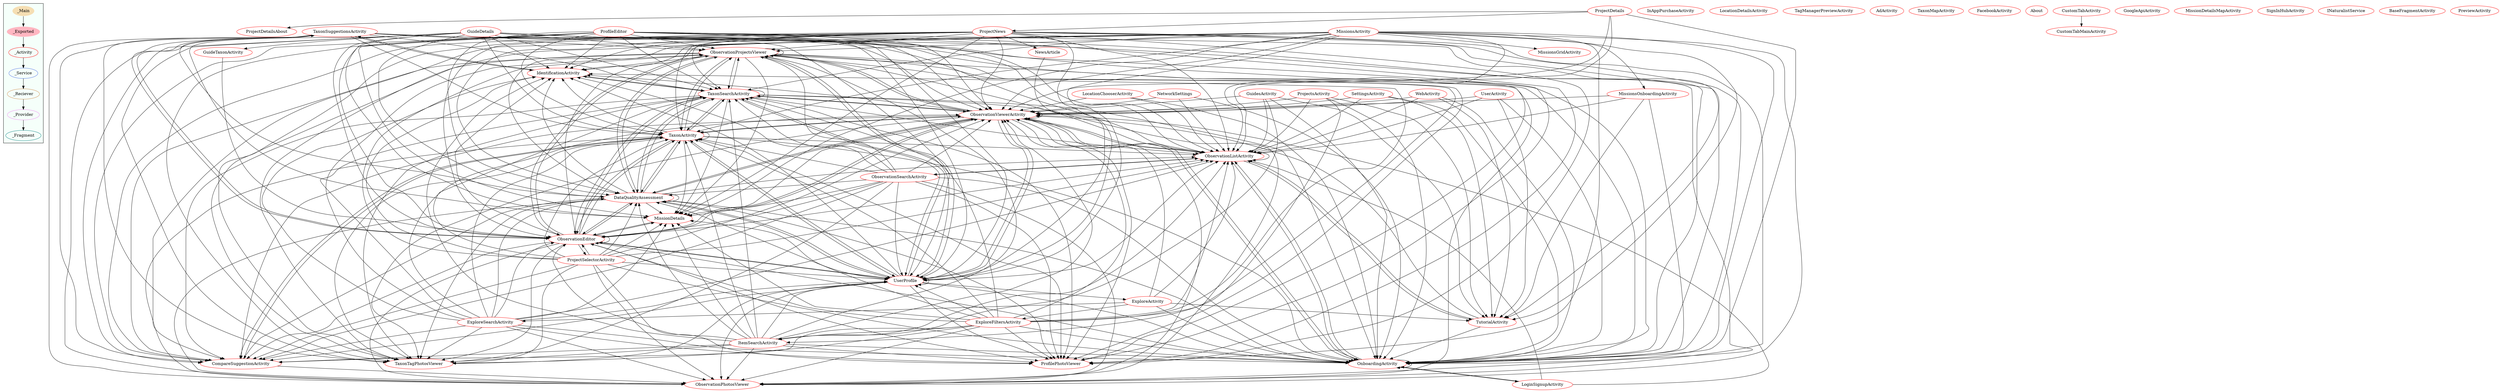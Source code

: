 digraph G {
subgraph cluster_legend{ 
bgcolor=mintcream;
_Activity[color = red];
_Service[color = royalblue];
_Provider[color = violet];
_Reciever[color = peru];
_Fragment[color = teal];
_Main[style=filled, fillcolor=wheat, color = mintcream];
_Exported[style=filled, fillcolor=lightpink, color = mintcream];
_Main -> _Exported -> _Activity -> _Service -> _Reciever -> _Provider -> _Fragment; 
}
ProfilePhotoViewer[color = red];
InAppPurchaseActivity[color = red];
TaxonSuggestionsActivity[color = red];
ObservationSearchActivity[color = red];
ObservationProjectsViewer[color = red];
ExploreFiltersActivity[color = red];
ProjectSelectorActivity[color = red];
LocationDetailsActivity[color = red];
TagManagerPreviewActivity[color = red];
IdentificationActivity[color = red];
ObservationListActivity[color = red];
AdActivity[color = red];
ProjectDetailsAbout[color = red];
TaxonMapActivity[color = red];
ProjectNews[color = red];
UserProfile[color = red];
GuideTaxonActivity[color = red];
FacebookActivity[color = red];
UserActivity[color = red];
About[color = red];
CompareSuggestionActivity[color = red];
LocationChooserActivity[color = red];
CustomTabMainActivity[color = red];
SettingsActivity[color = red];
ProjectDetails[color = red];
ExploreSearchActivity[color = red];
NewsArticle[color = red];
ItemSearchActivity[color = red];
ProjectsActivity[color = red];
ObservationEditor[color = red];
GoogleApiActivity[color = red];
OnboardingActivity[color = red];
NetworkSettings[color = red];
TutorialActivity[color = red];
LoginSignupActivity[color = red];
MissionDetailsMapActivity[color = red];
SignInHubActivity[color = red];
MissionDetails[color = red];
MissionsActivity[color = red];
ExploreActivity[color = red];
DataQualityAssessment[color = red];
GuideDetails[color = red];
CustomTabActivity[color = red];
TaxonSearchActivity[color = red];
ObservationPhotosViewer[color = red];
MissionsGridActivity[color = red];
TaxonTagPhotosViewer[color = red];
INaturalistService[color = red];
ProfileEditor[color = red];
BaseFragmentActivity[color = red];
WebActivity[color = red];
PreviewActivity[color = red];
TaxonActivity[color = red];
MissionsOnboardingActivity[color = red];
ObservationViewerActivity[color = red];
GuidesActivity[color = red];

 TaxonSuggestionsActivity -> ObservationProjectsViewer
 TaxonSuggestionsActivity -> MissionDetails
 TaxonSuggestionsActivity -> OnboardingActivity
 TaxonSuggestionsActivity -> IdentificationActivity
 TaxonSuggestionsActivity -> ObservationViewerActivity
 TaxonSuggestionsActivity -> DataQualityAssessment
 TaxonSuggestionsActivity -> TaxonActivity
 TaxonSuggestionsActivity -> TaxonSearchActivity
 TaxonSuggestionsActivity -> ObservationPhotosViewer
 TaxonSuggestionsActivity -> ObservationListActivity
 TaxonSuggestionsActivity -> ProfilePhotoViewer
 TaxonSuggestionsActivity -> UserProfile
 TaxonSuggestionsActivity -> TaxonTagPhotosViewer
 TaxonSuggestionsActivity -> ObservationEditor
 TaxonSuggestionsActivity -> CompareSuggestionActivity
 ObservationSearchActivity -> TaxonSearchActivity
 ObservationSearchActivity -> OnboardingActivity
 ObservationSearchActivity -> ObservationProjectsViewer
 ObservationSearchActivity -> MissionDetails
 ObservationSearchActivity -> CompareSuggestionActivity
 ObservationSearchActivity -> ProfilePhotoViewer
 ObservationSearchActivity -> ObservationListActivity
 ObservationSearchActivity -> DataQualityAssessment
 ObservationSearchActivity -> ObservationEditor
 ObservationSearchActivity -> TaxonTagPhotosViewer
 ObservationSearchActivity -> UserProfile
 ObservationSearchActivity -> TaxonActivity
 ObservationSearchActivity -> ObservationViewerActivity
 ObservationSearchActivity -> IdentificationActivity
 ObservationSearchActivity -> ObservationPhotosViewer
 ObservationProjectsViewer -> DataQualityAssessment
 ObservationProjectsViewer -> IdentificationActivity
 ObservationProjectsViewer -> UserProfile
 ObservationProjectsViewer -> TaxonTagPhotosViewer
 ObservationProjectsViewer -> TaxonActivity
 ObservationProjectsViewer -> ProfilePhotoViewer
 ObservationProjectsViewer -> ObservationProjectsViewer
 ObservationProjectsViewer -> CompareSuggestionActivity
 ObservationProjectsViewer -> OnboardingActivity
 ObservationProjectsViewer -> TaxonSearchActivity
 ObservationProjectsViewer -> ObservationPhotosViewer
 ObservationProjectsViewer -> ObservationEditor
 ObservationProjectsViewer -> MissionDetails
 ObservationProjectsViewer -> ObservationListActivity
 ObservationProjectsViewer -> ObservationViewerActivity
 ExploreFiltersActivity -> OnboardingActivity
 ExploreFiltersActivity -> CompareSuggestionActivity
 ExploreFiltersActivity -> ObservationViewerActivity
 ExploreFiltersActivity -> ObservationEditor
 ExploreFiltersActivity -> IdentificationActivity
 ExploreFiltersActivity -> DataQualityAssessment
 ExploreFiltersActivity -> TaxonActivity
 ExploreFiltersActivity -> ProfilePhotoViewer
 ExploreFiltersActivity -> TaxonTagPhotosViewer
 ExploreFiltersActivity -> ObservationProjectsViewer
 ExploreFiltersActivity -> MissionDetails
 ExploreFiltersActivity -> UserProfile
 ExploreFiltersActivity -> ItemSearchActivity
 ExploreFiltersActivity -> TaxonSearchActivity
 ExploreFiltersActivity -> ObservationListActivity
 ExploreFiltersActivity -> ObservationPhotosViewer
 ProjectSelectorActivity -> TaxonSearchActivity
 ProjectSelectorActivity -> ObservationPhotosViewer
 ProjectSelectorActivity -> CompareSuggestionActivity
 ProjectSelectorActivity -> MissionDetails
 ProjectSelectorActivity -> ObservationViewerActivity
 ProjectSelectorActivity -> ObservationEditor
 ProjectSelectorActivity -> TaxonTagPhotosViewer
 ProjectSelectorActivity -> DataQualityAssessment
 ProjectSelectorActivity -> ObservationListActivity
 ProjectSelectorActivity -> IdentificationActivity
 ProjectSelectorActivity -> ProfilePhotoViewer
 ProjectSelectorActivity -> ObservationProjectsViewer
 ProjectSelectorActivity -> TaxonActivity
 ProjectSelectorActivity -> UserProfile
 ProjectSelectorActivity -> OnboardingActivity
 IdentificationActivity -> TaxonSearchActivity
 IdentificationActivity -> TaxonSuggestionsActivity
 ObservationListActivity -> ObservationSearchActivity
 ObservationListActivity -> ObservationListActivity
 ObservationListActivity -> TutorialActivity
 ObservationListActivity -> ObservationViewerActivity
 ObservationListActivity -> OnboardingActivity
 ProjectNews -> ObservationProjectsViewer
 ProjectNews -> MissionDetails
 ProjectNews -> TaxonActivity
 ProjectNews -> NewsArticle
 ProjectNews -> IdentificationActivity
 ProjectNews -> ObservationPhotosViewer
 ProjectNews -> TaxonSearchActivity
 ProjectNews -> ObservationViewerActivity
 ProjectNews -> DataQualityAssessment
 ProjectNews -> ObservationListActivity
 ProjectNews -> ObservationEditor
 ProjectNews -> UserProfile
 ProjectNews -> ProfilePhotoViewer
 ProjectNews -> TaxonTagPhotosViewer
 ProjectNews -> OnboardingActivity
 ProjectNews -> CompareSuggestionActivity
 ProjectNews -> TutorialActivity
 UserProfile -> TaxonActivity
 UserProfile -> ExploreActivity
 UserProfile -> ObservationProjectsViewer
 UserProfile -> MissionDetails
 UserProfile -> ProfilePhotoViewer
 UserProfile -> ObservationListActivity
 UserProfile -> TaxonSearchActivity
 UserProfile -> ObservationEditor
 UserProfile -> IdentificationActivity
 UserProfile -> ObservationViewerActivity
 UserProfile -> DataQualityAssessment
 UserProfile -> ObservationPhotosViewer
 UserProfile -> OnboardingActivity
 UserProfile -> CompareSuggestionActivity
 UserProfile -> UserProfile
 UserProfile -> TaxonTagPhotosViewer
 GuideTaxonActivity -> ObservationEditor
 UserActivity -> ObservationViewerActivity
 UserActivity -> OnboardingActivity
 UserActivity -> ObservationListActivity
 UserActivity -> TutorialActivity
 CompareSuggestionActivity -> ObservationPhotosViewer
 CompareSuggestionActivity -> TaxonActivity
 LocationChooserActivity -> OnboardingActivity
 LocationChooserActivity -> ObservationViewerActivity
 LocationChooserActivity -> ObservationListActivity
 SettingsActivity -> OnboardingActivity
 SettingsActivity -> ObservationViewerActivity
 SettingsActivity -> TutorialActivity
 SettingsActivity -> ObservationListActivity
 ProjectDetails -> ProjectDetailsAbout
 ProjectDetails -> ObservationListActivity
 ProjectDetails -> OnboardingActivity
 ProjectDetails -> ObservationViewerActivity
 ProjectDetails -> ProjectNews
 ExploreSearchActivity -> ObservationProjectsViewer
 ExploreSearchActivity -> MissionDetails
 ExploreSearchActivity -> TaxonSearchActivity
 ExploreSearchActivity -> ObservationViewerActivity
 ExploreSearchActivity -> ObservationPhotosViewer
 ExploreSearchActivity -> IdentificationActivity
 ExploreSearchActivity -> DataQualityAssessment
 ExploreSearchActivity -> ObservationEditor
 ExploreSearchActivity -> UserProfile
 ExploreSearchActivity -> ObservationListActivity
 ExploreSearchActivity -> ProfilePhotoViewer
 ExploreSearchActivity -> CompareSuggestionActivity
 ExploreSearchActivity -> OnboardingActivity
 ExploreSearchActivity -> TaxonActivity
 ExploreSearchActivity -> TaxonTagPhotosViewer
 NewsArticle -> UserProfile
 ItemSearchActivity -> ObservationProjectsViewer
 ItemSearchActivity -> MissionDetails
 ItemSearchActivity -> TaxonActivity
 ItemSearchActivity -> CompareSuggestionActivity
 ItemSearchActivity -> OnboardingActivity
 ItemSearchActivity -> UserProfile
 ItemSearchActivity -> TaxonTagPhotosViewer
 ItemSearchActivity -> ObservationEditor
 ItemSearchActivity -> ProfilePhotoViewer
 ItemSearchActivity -> DataQualityAssessment
 ItemSearchActivity -> IdentificationActivity
 ItemSearchActivity -> TaxonSearchActivity
 ItemSearchActivity -> ObservationPhotosViewer
 ItemSearchActivity -> ObservationListActivity
 ItemSearchActivity -> ObservationViewerActivity
 ProjectsActivity -> ObservationListActivity
 ProjectsActivity -> OnboardingActivity
 ProjectsActivity -> TutorialActivity
 ProjectsActivity -> ObservationViewerActivity
 ProjectsActivity -> ItemSearchActivity
 ObservationEditor -> OnboardingActivity
 ObservationEditor -> CompareSuggestionActivity
 ObservationEditor -> ProjectSelectorActivity
 ObservationEditor -> ObservationEditor
 ObservationEditor -> MissionDetails
 ObservationEditor -> ObservationListActivity
 ObservationEditor -> ObservationViewerActivity
 ObservationEditor -> ObservationPhotosViewer
 ObservationEditor -> TaxonSearchActivity
 ObservationEditor -> IdentificationActivity
 ObservationEditor -> DataQualityAssessment
 ObservationEditor -> TaxonTagPhotosViewer
 ObservationEditor -> UserProfile
 ObservationEditor -> ProfilePhotoViewer
 ObservationEditor -> TaxonActivity
 ObservationEditor -> ObservationProjectsViewer
 ObservationEditor -> TaxonSuggestionsActivity
 OnboardingActivity -> LoginSignupActivity
 OnboardingActivity -> OnboardingActivity
 OnboardingActivity -> ObservationViewerActivity
 OnboardingActivity -> ObservationListActivity
 NetworkSettings -> ObservationViewerActivity
 NetworkSettings -> OnboardingActivity
 NetworkSettings -> ObservationListActivity
 TutorialActivity -> ObservationViewerActivity
 TutorialActivity -> OnboardingActivity
 TutorialActivity -> ObservationListActivity
 LoginSignupActivity -> OnboardingActivity
 LoginSignupActivity -> ObservationViewerActivity
 LoginSignupActivity -> ObservationListActivity
 MissionDetails -> ObservationEditor
 MissionsActivity -> ObservationPhotosViewer
 MissionsActivity -> OnboardingActivity
 MissionsActivity -> CompareSuggestionActivity
 MissionsActivity -> TutorialActivity
 MissionsActivity -> ObservationProjectsViewer
 MissionsActivity -> IdentificationActivity
 MissionsActivity -> TaxonTagPhotosViewer
 MissionsActivity -> MissionsOnboardingActivity
 MissionsActivity -> UserProfile
 MissionsActivity -> TaxonActivity
 MissionsActivity -> MissionsGridActivity
 MissionsActivity -> ProfilePhotoViewer
 MissionsActivity -> MissionDetails
 MissionsActivity -> ObservationEditor
 MissionsActivity -> ObservationListActivity
 MissionsActivity -> TaxonSearchActivity
 MissionsActivity -> ObservationViewerActivity
 MissionsActivity -> DataQualityAssessment
 ExploreActivity -> OnboardingActivity
 ExploreActivity -> ExploreFiltersActivity
 ExploreActivity -> TutorialActivity
 ExploreActivity -> ExploreSearchActivity
 ExploreActivity -> ObservationViewerActivity
 ExploreActivity -> ObservationListActivity
 DataQualityAssessment -> TaxonTagPhotosViewer
 DataQualityAssessment -> ObservationProjectsViewer
 DataQualityAssessment -> MissionDetails
 DataQualityAssessment -> TaxonActivity
 DataQualityAssessment -> ProfilePhotoViewer
 DataQualityAssessment -> UserProfile
 DataQualityAssessment -> ObservationViewerActivity
 DataQualityAssessment -> ObservationPhotosViewer
 DataQualityAssessment -> OnboardingActivity
 DataQualityAssessment -> CompareSuggestionActivity
 DataQualityAssessment -> ObservationEditor
 DataQualityAssessment -> DataQualityAssessment
 DataQualityAssessment -> TaxonSearchActivity
 DataQualityAssessment -> IdentificationActivity
 DataQualityAssessment -> ObservationListActivity
 GuideDetails -> ObservationPhotosViewer
 GuideDetails -> OnboardingActivity
 GuideDetails -> CompareSuggestionActivity
 GuideDetails -> ObservationProjectsViewer
 GuideDetails -> IdentificationActivity
 GuideDetails -> TaxonTagPhotosViewer
 GuideDetails -> UserProfile
 GuideDetails -> TaxonActivity
 GuideDetails -> ProfilePhotoViewer
 GuideDetails -> ObservationEditor
 GuideDetails -> MissionDetails
 GuideDetails -> GuideTaxonActivity
 GuideDetails -> ObservationListActivity
 GuideDetails -> TaxonSearchActivity
 GuideDetails -> ObservationViewerActivity
 GuideDetails -> DataQualityAssessment
 CustomTabActivity -> CustomTabMainActivity
 TaxonSearchActivity -> TaxonSearchActivity
 TaxonSearchActivity -> CompareSuggestionActivity
 TaxonSearchActivity -> TaxonActivity
 TaxonSearchActivity -> TaxonTagPhotosViewer
 TaxonSearchActivity -> ObservationProjectsViewer
 TaxonSearchActivity -> UserProfile
 TaxonSearchActivity -> OnboardingActivity
 TaxonSearchActivity -> ProfilePhotoViewer
 TaxonSearchActivity -> ObservationListActivity
 TaxonSearchActivity -> ObservationViewerActivity
 TaxonSearchActivity -> ObservationPhotosViewer
 TaxonSearchActivity -> IdentificationActivity
 TaxonSearchActivity -> DataQualityAssessment
 TaxonSearchActivity -> MissionDetails
 TaxonSearchActivity -> ObservationEditor
 ProfileEditor -> TaxonActivity
 ProfileEditor -> ObservationProjectsViewer
 ProfileEditor -> MissionDetails
 ProfileEditor -> UserProfile
 ProfileEditor -> TaxonTagPhotosViewer
 ProfileEditor -> ObservationPhotosViewer
 ProfileEditor -> CompareSuggestionActivity
 ProfileEditor -> ObservationEditor
 ProfileEditor -> OnboardingActivity
 ProfileEditor -> ProfilePhotoViewer
 ProfileEditor -> TaxonSearchActivity
 ProfileEditor -> IdentificationActivity
 ProfileEditor -> ObservationViewerActivity
 ProfileEditor -> ObservationListActivity
 ProfileEditor -> DataQualityAssessment
 WebActivity -> ObservationListActivity
 WebActivity -> OnboardingActivity
 WebActivity -> TutorialActivity
 WebActivity -> ObservationViewerActivity
 TaxonActivity -> ObservationProjectsViewer
 TaxonActivity -> MissionDetails
 TaxonActivity -> TaxonSearchActivity
 TaxonActivity -> IdentificationActivity
 TaxonActivity -> DataQualityAssessment
 TaxonActivity -> CompareSuggestionActivity
 TaxonActivity -> ProfilePhotoViewer
 TaxonActivity -> ObservationEditor
 TaxonActivity -> ObservationPhotosViewer
 TaxonActivity -> ObservationViewerActivity
 TaxonActivity -> ObservationListActivity
 TaxonActivity -> TaxonTagPhotosViewer
 TaxonActivity -> OnboardingActivity
 TaxonActivity -> UserProfile
 TaxonActivity -> TaxonActivity
 MissionsOnboardingActivity -> TutorialActivity
 MissionsOnboardingActivity -> ObservationViewerActivity
 MissionsOnboardingActivity -> ObservationListActivity
 MissionsOnboardingActivity -> OnboardingActivity
 ObservationViewerActivity -> TaxonSearchActivity
 ObservationViewerActivity -> OnboardingActivity
 ObservationViewerActivity -> ObservationViewerActivity
 ObservationViewerActivity -> TaxonActivity
 ObservationViewerActivity -> ObservationProjectsViewer
 ObservationViewerActivity -> ObservationPhotosViewer
 ObservationViewerActivity -> UserProfile
 ObservationViewerActivity -> TaxonTagPhotosViewer
 ObservationViewerActivity -> IdentificationActivity
 ObservationViewerActivity -> ObservationListActivity
 ObservationViewerActivity -> DataQualityAssessment
 ObservationViewerActivity -> ObservationEditor
 ObservationViewerActivity -> MissionDetails
 ObservationViewerActivity -> CompareSuggestionActivity
 ObservationViewerActivity -> ProfilePhotoViewer
 GuidesActivity -> OnboardingActivity
 GuidesActivity -> TutorialActivity
 GuidesActivity -> ItemSearchActivity
 GuidesActivity -> ObservationViewerActivity
 GuidesActivity -> ObservationListActivity
}